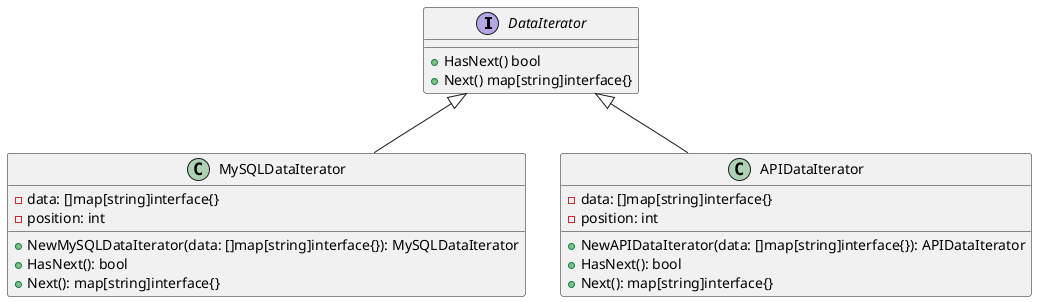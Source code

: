 @startuml

interface DataIterator {
    +HasNext() bool
    +Next() map[string]interface{}
}

class MySQLDataIterator {
    -data: []map[string]interface{}
    -position: int
    +NewMySQLDataIterator(data: []map[string]interface{}): MySQLDataIterator
    +HasNext(): bool
    +Next(): map[string]interface{}
}

class APIDataIterator {
    -data: []map[string]interface{}
    -position: int
    +NewAPIDataIterator(data: []map[string]interface{}): APIDataIterator
    +HasNext(): bool
    +Next(): map[string]interface{}
}

DataIterator <|-- MySQLDataIterator
DataIterator <|-- APIDataIterator

@enduml